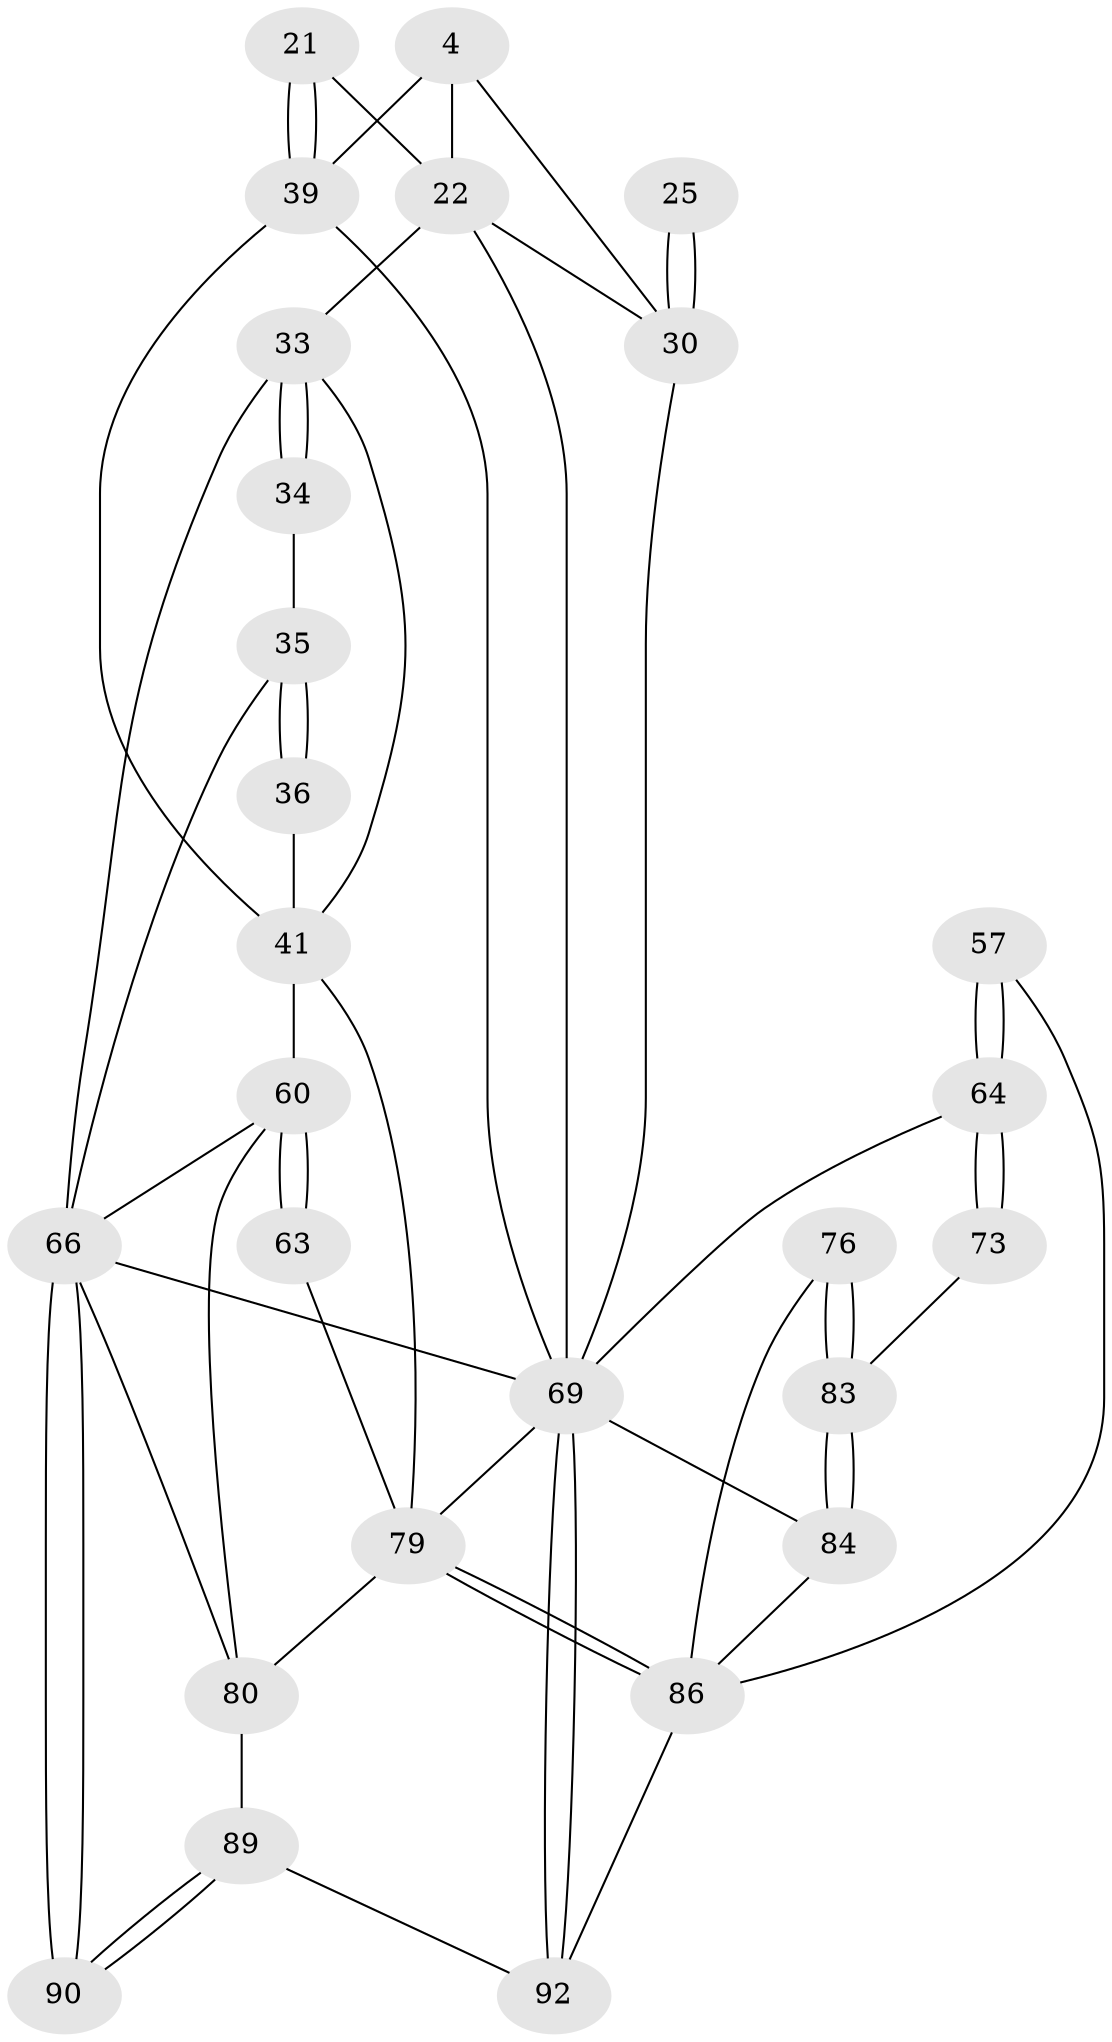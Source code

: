 // original degree distribution, {3: 0.03260869565217391, 4: 0.22826086956521738, 6: 0.22826086956521738, 5: 0.5108695652173914}
// Generated by graph-tools (version 1.1) at 2025/06/03/04/25 22:06:26]
// undirected, 27 vertices, 59 edges
graph export_dot {
graph [start="1"]
  node [color=gray90,style=filled];
  4 [pos="+0.6442694420378465+0",super="+3"];
  21 [pos="+0.42008103257698304+0.17534462165606848",super="+20"];
  22 [pos="+0.40988544078534356+0.17749894111666606",super="+7+1+2+9"];
  25 [pos="+0.7362707873897552+0.1882470405719131"];
  30 [pos="+0.8597530040230833+0.22427465458216297",super="+13+14+16"];
  33 [pos="+0.3652447700131136+0.2299622220660132",super="+23+24"];
  34 [pos="+0.2854389752425007+0.19969658796670486",super="+26"];
  35 [pos="+0.21773761037539152+0.2138635582015199",super="+28"];
  36 [pos="+0.2026270304870591+0.285448357173475"];
  39 [pos="+0.529478233921734+0.23439926267031252",super="+19"];
  41 [pos="+0.3669735527388431+0.3179947758359468",super="+40+38"];
  57 [pos="+0.7744410746963956+0.5705630309764035"];
  60 [pos="+0.2775510975029929+0.5928760878639431",super="+47+48+49+46"];
  63 [pos="+0.4220033479434571+0.4954553754272976",super="+51"];
  64 [pos="+0.7786299357526971+0.5712186057307329",super="+53+54"];
  66 [pos="+0+1",super="+11+56"];
  69 [pos="+1+1",super="+10+52"];
  73 [pos="+0.8203725286488797+0.5824908509658683"];
  76 [pos="+0.8591021497411511+0.7288484552099587",super="+74"];
  79 [pos="+0.5676997661323476+0.7423206069195054",super="+67+45+68"];
  80 [pos="+0.3968205514225422+0.8132561666209166",super="+78+62"];
  83 [pos="+0.9228941199302018+0.7414207134041527",super="+75"];
  84 [pos="+1+1",super="+70+71"];
  86 [pos="+0.6418176238165897+0.8765164590889698",super="+85"];
  89 [pos="+0.23093645556467554+1",super="+88+82"];
  90 [pos="+0+1",super="+87+65"];
  92 [pos="+0.5985963699602347+1",super="+91"];
  4 -- 22 [weight=2];
  4 -- 30;
  4 -- 39;
  21 -- 22 [weight=2];
  21 -- 39 [weight=2];
  21 -- 39;
  22 -- 33 [weight=2];
  22 -- 69;
  22 -- 30;
  25 -- 30 [weight=3];
  25 -- 30;
  30 -- 69 [weight=2];
  33 -- 34 [weight=2];
  33 -- 34;
  33 -- 66;
  33 -- 41;
  34 -- 35 [weight=2];
  35 -- 36 [weight=2];
  35 -- 36;
  35 -- 66;
  36 -- 41;
  39 -- 41;
  39 -- 69;
  41 -- 79;
  41 -- 60 [weight=2];
  57 -- 64 [weight=2];
  57 -- 64;
  57 -- 86;
  60 -- 63 [weight=2];
  60 -- 63;
  60 -- 66 [weight=2];
  60 -- 80;
  63 -- 79 [weight=2];
  64 -- 73;
  64 -- 73;
  64 -- 69 [weight=2];
  66 -- 90 [weight=3];
  66 -- 90;
  66 -- 69 [weight=2];
  66 -- 80;
  69 -- 92;
  69 -- 92;
  69 -- 84 [weight=2];
  69 -- 79;
  73 -- 83;
  76 -- 83 [weight=2];
  76 -- 83;
  76 -- 86;
  79 -- 80 [weight=2];
  79 -- 86 [weight=2];
  79 -- 86;
  80 -- 89 [weight=2];
  83 -- 84 [weight=2];
  83 -- 84;
  84 -- 86;
  86 -- 92;
  89 -- 90 [weight=2];
  89 -- 90;
  89 -- 92 [weight=2];
}

